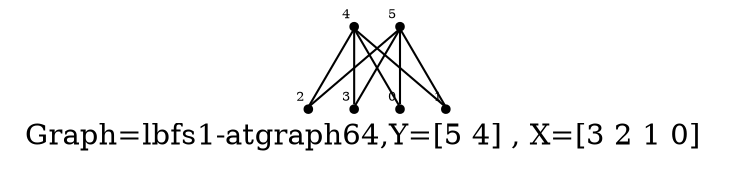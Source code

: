 /* Created by igraph 0.8.0-pre+0200568 */
graph {
  graph [
    label="Graph=lbfs1-atgraph64,Y=[5 4] , X=[3 2 1 0]  "
    labelloc=bottom
  ];
  0 [
    pos="-0.100000,3.000000!"
    shape=point
    fontsize=6
    xlabel=0
  ];
  1 [
    pos="0.000000,2.000000!"
    shape=point
    fontsize=6
    xlabel=1
  ];
  2 [
    pos="-0.100000,1.000000!"
    shape=point
    fontsize=6
    xlabel=2
  ];
  3 [
    pos="0.000000,0.000000!"
    shape=point
    fontsize=6
    xlabel=3
  ];
  4 [
    pos="0.900000,2.000000!"
    shape=point
    fontsize=6
    xlabel=4
  ];
  5 [
    pos="1.000000,1.000000!"
    shape=point
    fontsize=6
    xlabel=5
  ];

  4 -- 0;
  4 -- 1;
  4 -- 2;
  4 -- 3;
  5 -- 0;
  5 -- 1;
  5 -- 2;
  5 -- 3;
}
